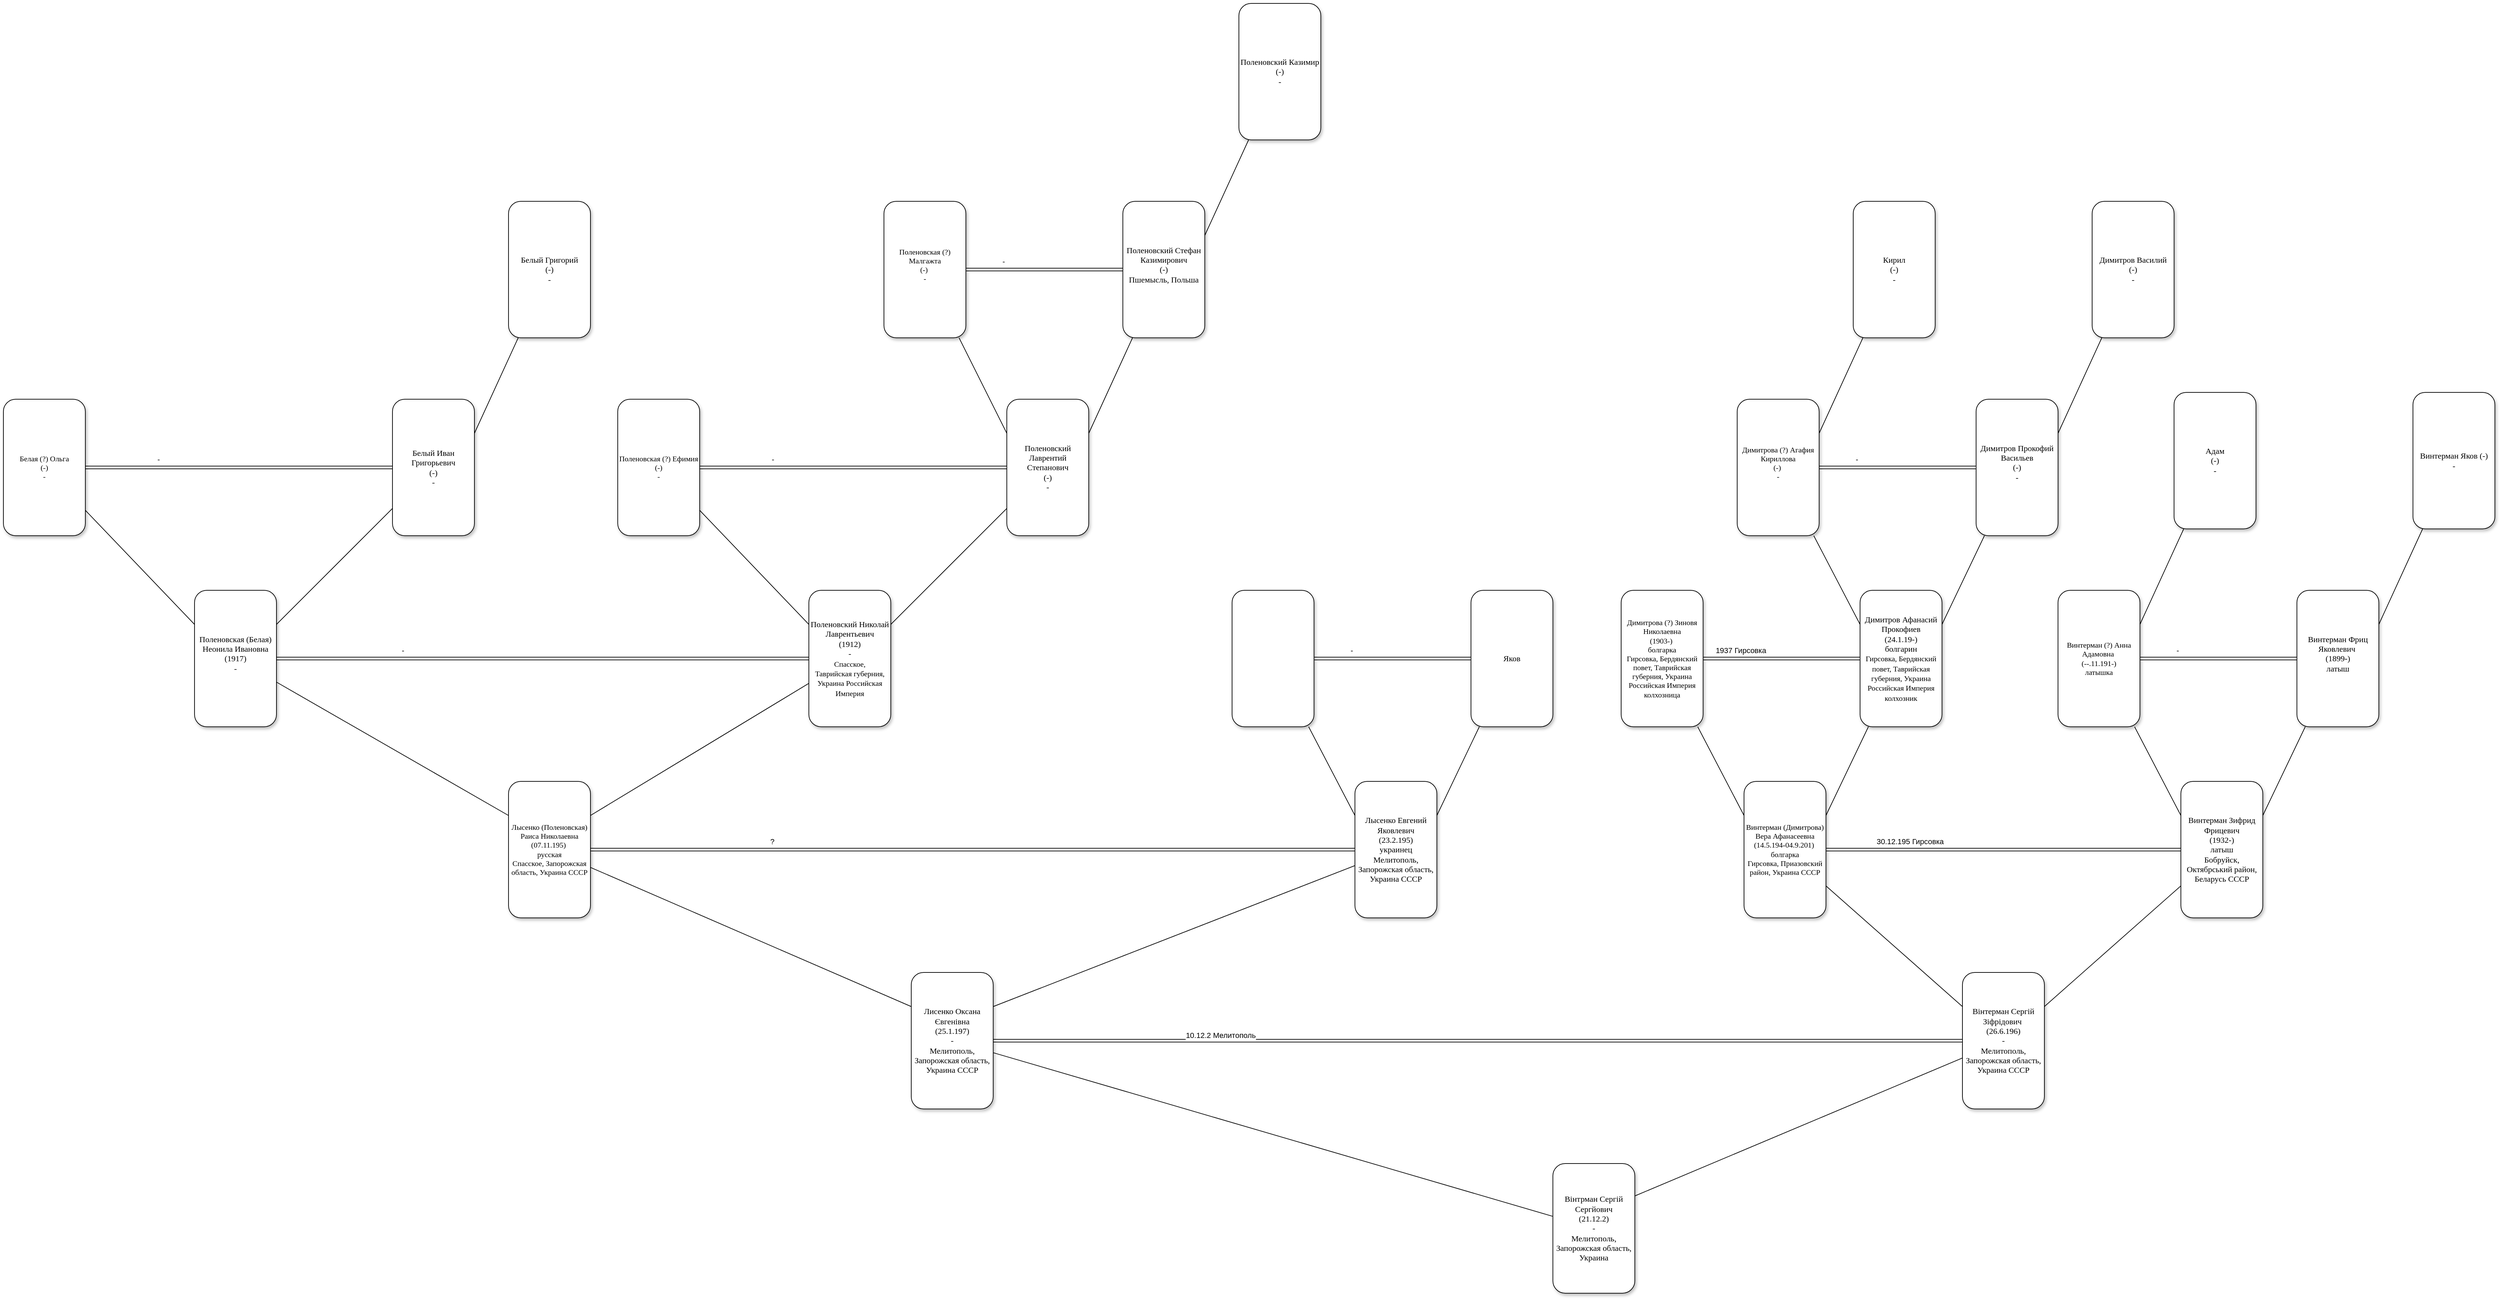 <mxfile version="24.8.4" pages="2">
  <diagram name="Tree" id="10a91c8b-09ff-31b1-d368-03940ed4cc9e">
    <mxGraphModel dx="4076" dy="2642" grid="1" gridSize="10" guides="1" tooltips="1" connect="1" arrows="1" fold="1" page="1" pageScale="1" pageWidth="1100" pageHeight="850" background="none" math="0" shadow="0">
      <root>
        <mxCell id="0" />
        <mxCell id="1" parent="0" />
        <mxCell id="62893188c0fa7362-1" value="Вінтрман Сергій Сергйович&lt;div&gt;(21.12.2)&lt;/div&gt;&lt;div&gt;-&lt;/div&gt;&lt;div&gt;Мелитополь, Запорожская область, Украина&lt;/div&gt;" style="whiteSpace=wrap;html=1;rounded=1;shadow=1;labelBackgroundColor=none;strokeWidth=1;fontFamily=Verdana;fontSize=12;align=center;" parent="1" vertex="1">
          <mxGeometry x="190" y="690" width="120" height="190" as="geometry" />
        </mxCell>
        <mxCell id="62893188c0fa7362-2" value="Лисенко Оксана Євгенівна&lt;div&gt;(25.1.197)&lt;/div&gt;&lt;div&gt;-&lt;/div&gt;&lt;div&gt;Мелитополь, Запорожская область, Украина СССР&lt;/div&gt;" style="whiteSpace=wrap;html=1;rounded=1;shadow=1;labelBackgroundColor=none;strokeWidth=1;fontFamily=Verdana;fontSize=12;align=center;" parent="1" vertex="1">
          <mxGeometry x="-750" y="410" width="120" height="200" as="geometry" />
        </mxCell>
        <mxCell id="c7k48cxhKmRUR40ziaNG-1" style="edgeStyle=orthogonalEdgeStyle;rounded=0;orthogonalLoop=1;jettySize=auto;html=1;exitX=0;exitY=0.5;exitDx=0;exitDy=0;entryX=1;entryY=0.5;entryDx=0;entryDy=0;strokeColor=default;shape=link;" parent="1" source="62893188c0fa7362-3" target="62893188c0fa7362-2" edge="1">
          <mxGeometry relative="1" as="geometry" />
        </mxCell>
        <mxCell id="c7k48cxhKmRUR40ziaNG-17" value="10.12.2 Мелитополь" style="edgeLabel;html=1;align=center;verticalAlign=middle;resizable=0;points=[];" parent="c7k48cxhKmRUR40ziaNG-1" vertex="1" connectable="0">
          <mxGeometry x="0.531" y="-8" relative="1" as="geometry">
            <mxPoint as="offset" />
          </mxGeometry>
        </mxCell>
        <mxCell id="62893188c0fa7362-3" value="&lt;span&gt;Вінтерман Сергій Зіфрідович&amp;nbsp;&lt;/span&gt;&lt;div&gt;(26.6.196)&lt;/div&gt;&lt;div&gt;-&lt;/div&gt;&lt;div&gt;Мелитополь, Запорожская область, Украина СССР&lt;/div&gt;" style="whiteSpace=wrap;html=1;rounded=1;shadow=1;labelBackgroundColor=none;strokeWidth=1;fontFamily=Verdana;fontSize=12;align=center;" parent="1" vertex="1">
          <mxGeometry x="790" y="410" width="120" height="200" as="geometry" />
        </mxCell>
        <mxCell id="62893188c0fa7362-4" value="" style="rounded=0;html=1;labelBackgroundColor=none;startArrow=none;startFill=0;startSize=5;endArrow=none;endFill=0;endSize=5;jettySize=auto;orthogonalLoop=1;strokeWidth=1;fontFamily=Verdana;fontSize=12;exitX=1;exitY=0.25;exitDx=0;exitDy=0;" parent="1" source="62893188c0fa7362-1" target="62893188c0fa7362-3" edge="1">
          <mxGeometry x="-0.3" y="13" relative="1" as="geometry">
            <mxPoint as="offset" />
          </mxGeometry>
        </mxCell>
        <mxCell id="62893188c0fa7362-5" value="" style="rounded=0;html=1;labelBackgroundColor=none;startArrow=none;startFill=0;startSize=5;endArrow=none;endFill=0;endSize=5;jettySize=auto;orthogonalLoop=1;strokeWidth=1;fontFamily=Verdana;fontSize=12" parent="1" source="62893188c0fa7362-1" target="62893188c0fa7362-2" edge="1">
          <mxGeometry x="-0.359" y="-11" relative="1" as="geometry">
            <mxPoint as="offset" />
          </mxGeometry>
        </mxCell>
        <mxCell id="c7k48cxhKmRUR40ziaNG-10" value="&lt;div style=&quot;font-size: 11px;&quot;&gt;&lt;font style=&quot;font-size: 11px;&quot;&gt;Винтерман (Димитрова) Вера Афанасеевна&lt;/font&gt;&lt;/div&gt;&lt;div style=&quot;font-size: 11px;&quot;&gt;&lt;font style=&quot;font-size: 11px;&quot;&gt;(14.5.194-04.9.201)&amp;nbsp;&lt;/font&gt;&lt;/div&gt;&lt;div style=&quot;font-size: 11px;&quot;&gt;&lt;font style=&quot;font-size: 11px;&quot;&gt;болгарка&lt;/font&gt;&lt;/div&gt;&lt;div style=&quot;font-size: 11px;&quot;&gt;&lt;font style=&quot;font-size: 11px;&quot;&gt;Гирсовка, Приазовский район, Украина СССР&lt;/font&gt;&lt;/div&gt;" style="whiteSpace=wrap;html=1;rounded=1;shadow=1;labelBackgroundColor=none;strokeWidth=1;fontFamily=Verdana;fontSize=12;align=center;" parent="1" vertex="1">
          <mxGeometry x="470" y="130" width="120" height="200" as="geometry" />
        </mxCell>
        <mxCell id="c7k48cxhKmRUR40ziaNG-11" style="edgeStyle=orthogonalEdgeStyle;rounded=0;orthogonalLoop=1;jettySize=auto;html=1;exitX=0;exitY=0.5;exitDx=0;exitDy=0;entryX=1;entryY=0.5;entryDx=0;entryDy=0;strokeColor=default;shape=link;" parent="1" source="c7k48cxhKmRUR40ziaNG-12" target="c7k48cxhKmRUR40ziaNG-10" edge="1">
          <mxGeometry relative="1" as="geometry" />
        </mxCell>
        <mxCell id="c7k48cxhKmRUR40ziaNG-16" value="30.12.195 Гирсовка" style="edgeLabel;html=1;align=center;verticalAlign=middle;resizable=0;points=[];" parent="c7k48cxhKmRUR40ziaNG-11" vertex="1" connectable="0">
          <mxGeometry x="0.526" y="-12" relative="1" as="geometry">
            <mxPoint as="offset" />
          </mxGeometry>
        </mxCell>
        <mxCell id="c7k48cxhKmRUR40ziaNG-12" value="Винтерман Зифрид Фрицевич&lt;div&gt;(1932-)&lt;/div&gt;&lt;div&gt;латыш&lt;/div&gt;&lt;div&gt;Бобруйск, Октябрський район, Беларусь СССР&lt;/div&gt;" style="whiteSpace=wrap;html=1;rounded=1;shadow=1;labelBackgroundColor=none;strokeWidth=1;fontFamily=Verdana;fontSize=12;align=center;" parent="1" vertex="1">
          <mxGeometry x="1110" y="130" width="120" height="200" as="geometry" />
        </mxCell>
        <mxCell id="c7k48cxhKmRUR40ziaNG-13" value="" style="rounded=0;html=1;labelBackgroundColor=none;startArrow=none;startFill=0;startSize=5;endArrow=none;endFill=0;endSize=5;jettySize=auto;orthogonalLoop=1;strokeWidth=1;fontFamily=Verdana;fontSize=12;exitX=1;exitY=0.25;exitDx=0;exitDy=0;" parent="1" source="62893188c0fa7362-3" target="c7k48cxhKmRUR40ziaNG-12" edge="1">
          <mxGeometry x="-0.3" y="13" relative="1" as="geometry">
            <mxPoint as="offset" />
            <mxPoint x="770" y="370" as="sourcePoint" />
          </mxGeometry>
        </mxCell>
        <mxCell id="c7k48cxhKmRUR40ziaNG-14" value="" style="rounded=0;html=1;labelBackgroundColor=none;startArrow=none;startFill=0;startSize=5;endArrow=none;endFill=0;endSize=5;jettySize=auto;orthogonalLoop=1;strokeWidth=1;fontFamily=Verdana;fontSize=12;exitX=0;exitY=0.25;exitDx=0;exitDy=0;" parent="1" source="62893188c0fa7362-3" target="c7k48cxhKmRUR40ziaNG-10" edge="1">
          <mxGeometry x="-0.359" y="-11" relative="1" as="geometry">
            <mxPoint as="offset" />
            <mxPoint x="665" y="390" as="sourcePoint" />
          </mxGeometry>
        </mxCell>
        <mxCell id="c7k48cxhKmRUR40ziaNG-19" value="&lt;div style=&quot;font-size: 11px;&quot;&gt;&lt;font style=&quot;font-size: 11px;&quot;&gt;Димитрова (?) Зиновя Николаевна&lt;/font&gt;&lt;/div&gt;&lt;div style=&quot;font-size: 11px;&quot;&gt;&lt;font style=&quot;font-size: 11px;&quot;&gt;(1903-)&amp;nbsp;&lt;/font&gt;&lt;/div&gt;&lt;div style=&quot;font-size: 11px;&quot;&gt;&lt;font style=&quot;font-size: 11px;&quot;&gt;болгарка&lt;/font&gt;&lt;/div&gt;&lt;div style=&quot;font-size: 11px;&quot;&gt;Гирсовка, Бердянский повет, Таврийская губерния, Украина Российская Империя&lt;/div&gt;&lt;div style=&quot;font-size: 11px;&quot;&gt;колхозница&lt;/div&gt;" style="whiteSpace=wrap;html=1;rounded=1;shadow=1;labelBackgroundColor=none;strokeWidth=1;fontFamily=Verdana;fontSize=12;align=center;" parent="1" vertex="1">
          <mxGeometry x="290" y="-150" width="120" height="200" as="geometry" />
        </mxCell>
        <mxCell id="c7k48cxhKmRUR40ziaNG-20" style="edgeStyle=orthogonalEdgeStyle;rounded=0;orthogonalLoop=1;jettySize=auto;html=1;exitX=0;exitY=0.5;exitDx=0;exitDy=0;entryX=1;entryY=0.5;entryDx=0;entryDy=0;strokeColor=default;shape=link;" parent="1" source="c7k48cxhKmRUR40ziaNG-22" target="c7k48cxhKmRUR40ziaNG-19" edge="1">
          <mxGeometry relative="1" as="geometry" />
        </mxCell>
        <mxCell id="c7k48cxhKmRUR40ziaNG-21" value="1937 Гирсовка" style="edgeLabel;html=1;align=center;verticalAlign=middle;resizable=0;points=[];" parent="c7k48cxhKmRUR40ziaNG-20" vertex="1" connectable="0">
          <mxGeometry x="0.526" y="-12" relative="1" as="geometry">
            <mxPoint as="offset" />
          </mxGeometry>
        </mxCell>
        <mxCell id="c7k48cxhKmRUR40ziaNG-22" value="Димитров Афанасий Прокофиев&lt;div&gt;(24.1.19-)&lt;/div&gt;&lt;div&gt;болгарин&lt;/div&gt;&lt;div&gt;&lt;span style=&quot;font-size: 11px;&quot;&gt;Гирсовка, Бердянский повет, Таврийская губерния, Украина Российская Империя&lt;/span&gt;&lt;/div&gt;&lt;div&gt;&lt;span style=&quot;font-size: 11px;&quot;&gt;колхозник&lt;/span&gt;&lt;/div&gt;" style="whiteSpace=wrap;html=1;rounded=1;shadow=1;labelBackgroundColor=none;strokeWidth=1;fontFamily=Verdana;fontSize=12;align=center;" parent="1" vertex="1">
          <mxGeometry x="640" y="-150" width="120" height="200" as="geometry" />
        </mxCell>
        <mxCell id="c7k48cxhKmRUR40ziaNG-23" value="" style="rounded=0;html=1;labelBackgroundColor=none;startArrow=none;startFill=0;startSize=5;endArrow=none;endFill=0;endSize=5;jettySize=auto;orthogonalLoop=1;strokeWidth=1;fontFamily=Verdana;fontSize=12;exitX=1;exitY=0.25;exitDx=0;exitDy=0;" parent="1" source="c7k48cxhKmRUR40ziaNG-10" target="c7k48cxhKmRUR40ziaNG-22" edge="1">
          <mxGeometry x="-0.3" y="13" relative="1" as="geometry">
            <mxPoint as="offset" />
            <mxPoint x="640" y="150" as="sourcePoint" />
          </mxGeometry>
        </mxCell>
        <mxCell id="c7k48cxhKmRUR40ziaNG-24" value="" style="rounded=0;html=1;labelBackgroundColor=none;startArrow=none;startFill=0;startSize=5;endArrow=none;endFill=0;endSize=5;jettySize=auto;orthogonalLoop=1;strokeWidth=1;fontFamily=Verdana;fontSize=12;exitX=0;exitY=0.25;exitDx=0;exitDy=0;" parent="1" source="c7k48cxhKmRUR40ziaNG-10" target="c7k48cxhKmRUR40ziaNG-19" edge="1">
          <mxGeometry x="-0.359" y="-11" relative="1" as="geometry">
            <mxPoint as="offset" />
            <mxPoint x="440" y="170" as="sourcePoint" />
          </mxGeometry>
        </mxCell>
        <mxCell id="c7k48cxhKmRUR40ziaNG-26" value="&lt;div style=&quot;font-size: 11px;&quot;&gt;&lt;font style=&quot;font-size: 11px;&quot;&gt;Димитрова (?) Агафия Кириллова&lt;/font&gt;&lt;/div&gt;&lt;div style=&quot;font-size: 11px;&quot;&gt;&lt;font style=&quot;font-size: 11px;&quot;&gt;(-)&amp;nbsp;&lt;/font&gt;&lt;/div&gt;&lt;div style=&quot;font-size: 11px;&quot;&gt;-&lt;/div&gt;&lt;div style=&quot;font-size: 11px;&quot;&gt;&lt;br&gt;&lt;/div&gt;" style="whiteSpace=wrap;html=1;rounded=1;shadow=1;labelBackgroundColor=none;strokeWidth=1;fontFamily=Verdana;fontSize=12;align=center;" parent="1" vertex="1">
          <mxGeometry x="460" y="-430" width="120" height="200" as="geometry" />
        </mxCell>
        <mxCell id="c7k48cxhKmRUR40ziaNG-27" style="edgeStyle=orthogonalEdgeStyle;rounded=0;orthogonalLoop=1;jettySize=auto;html=1;exitX=0;exitY=0.5;exitDx=0;exitDy=0;entryX=1;entryY=0.5;entryDx=0;entryDy=0;strokeColor=default;shape=link;" parent="1" source="c7k48cxhKmRUR40ziaNG-29" target="c7k48cxhKmRUR40ziaNG-26" edge="1">
          <mxGeometry relative="1" as="geometry" />
        </mxCell>
        <mxCell id="c7k48cxhKmRUR40ziaNG-28" value="-" style="edgeLabel;html=1;align=center;verticalAlign=middle;resizable=0;points=[];" parent="c7k48cxhKmRUR40ziaNG-27" vertex="1" connectable="0">
          <mxGeometry x="0.526" y="-12" relative="1" as="geometry">
            <mxPoint as="offset" />
          </mxGeometry>
        </mxCell>
        <mxCell id="c7k48cxhKmRUR40ziaNG-29" value="Димитров Прокофий Васильев&lt;div&gt;(-)&lt;/div&gt;&lt;div&gt;-&lt;/div&gt;&lt;div&gt;&lt;br&gt;&lt;/div&gt;" style="whiteSpace=wrap;html=1;rounded=1;shadow=1;labelBackgroundColor=none;strokeWidth=1;fontFamily=Verdana;fontSize=12;align=center;" parent="1" vertex="1">
          <mxGeometry x="810" y="-430" width="120" height="200" as="geometry" />
        </mxCell>
        <mxCell id="c7k48cxhKmRUR40ziaNG-30" value="" style="rounded=0;html=1;labelBackgroundColor=none;startArrow=none;startFill=0;startSize=5;endArrow=none;endFill=0;endSize=5;jettySize=auto;orthogonalLoop=1;strokeWidth=1;fontFamily=Verdana;fontSize=12;exitX=1;exitY=0.25;exitDx=0;exitDy=0;" parent="1" source="c7k48cxhKmRUR40ziaNG-22" target="c7k48cxhKmRUR40ziaNG-29" edge="1">
          <mxGeometry x="-0.3" y="13" relative="1" as="geometry">
            <mxPoint as="offset" />
            <mxPoint x="780" y="-110" as="sourcePoint" />
          </mxGeometry>
        </mxCell>
        <mxCell id="c7k48cxhKmRUR40ziaNG-31" value="" style="rounded=0;html=1;labelBackgroundColor=none;startArrow=none;startFill=0;startSize=5;endArrow=none;endFill=0;endSize=5;jettySize=auto;orthogonalLoop=1;strokeWidth=1;fontFamily=Verdana;fontSize=12;exitX=0;exitY=0.25;exitDx=0;exitDy=0;" parent="1" source="c7k48cxhKmRUR40ziaNG-22" target="c7k48cxhKmRUR40ziaNG-26" edge="1">
          <mxGeometry x="-0.359" y="-11" relative="1" as="geometry">
            <mxPoint as="offset" />
            <mxPoint x="620" y="-110" as="sourcePoint" />
          </mxGeometry>
        </mxCell>
        <mxCell id="c7k48cxhKmRUR40ziaNG-33" value="&lt;div style=&quot;font-size: 11px;&quot;&gt;Винтерман (?) Анна Адамовна&amp;nbsp;&lt;br&gt;(--.11.191-)&lt;br&gt;латышка&lt;/div&gt;" style="whiteSpace=wrap;html=1;rounded=1;shadow=1;labelBackgroundColor=none;strokeWidth=1;fontFamily=Verdana;fontSize=12;align=center;" parent="1" vertex="1">
          <mxGeometry x="930" y="-150" width="120" height="200" as="geometry" />
        </mxCell>
        <mxCell id="c7k48cxhKmRUR40ziaNG-34" style="edgeStyle=orthogonalEdgeStyle;rounded=0;orthogonalLoop=1;jettySize=auto;html=1;exitX=0;exitY=0.5;exitDx=0;exitDy=0;entryX=1;entryY=0.5;entryDx=0;entryDy=0;strokeColor=default;shape=link;" parent="1" source="c7k48cxhKmRUR40ziaNG-36" target="c7k48cxhKmRUR40ziaNG-33" edge="1">
          <mxGeometry relative="1" as="geometry" />
        </mxCell>
        <mxCell id="c7k48cxhKmRUR40ziaNG-35" value="-" style="edgeLabel;html=1;align=center;verticalAlign=middle;resizable=0;points=[];" parent="c7k48cxhKmRUR40ziaNG-34" vertex="1" connectable="0">
          <mxGeometry x="0.526" y="-12" relative="1" as="geometry">
            <mxPoint as="offset" />
          </mxGeometry>
        </mxCell>
        <mxCell id="c7k48cxhKmRUR40ziaNG-36" value="Винтерман Фриц Яковлевич&amp;nbsp;&lt;br&gt;(1899-)&lt;br&gt;латыш&lt;div&gt;&lt;br/&gt;&lt;/div&gt;" style="whiteSpace=wrap;html=1;rounded=1;shadow=1;labelBackgroundColor=none;strokeWidth=1;fontFamily=Verdana;fontSize=12;align=center;" parent="1" vertex="1">
          <mxGeometry x="1280" y="-150" width="120" height="200" as="geometry" />
        </mxCell>
        <mxCell id="c7k48cxhKmRUR40ziaNG-37" value="" style="rounded=0;html=1;labelBackgroundColor=none;startArrow=none;startFill=0;startSize=5;endArrow=none;endFill=0;endSize=5;jettySize=auto;orthogonalLoop=1;strokeWidth=1;fontFamily=Verdana;fontSize=12;exitX=1;exitY=0.25;exitDx=0;exitDy=0;" parent="1" source="c7k48cxhKmRUR40ziaNG-12" target="c7k48cxhKmRUR40ziaNG-36" edge="1">
          <mxGeometry x="-0.3" y="13" relative="1" as="geometry">
            <mxPoint as="offset" />
            <mxPoint x="1290" y="170" as="sourcePoint" />
          </mxGeometry>
        </mxCell>
        <mxCell id="c7k48cxhKmRUR40ziaNG-38" value="" style="rounded=0;html=1;labelBackgroundColor=none;startArrow=none;startFill=0;startSize=5;endArrow=none;endFill=0;endSize=5;jettySize=auto;orthogonalLoop=1;strokeWidth=1;fontFamily=Verdana;fontSize=12;exitX=0;exitY=0.25;exitDx=0;exitDy=0;" parent="1" source="c7k48cxhKmRUR40ziaNG-12" target="c7k48cxhKmRUR40ziaNG-33" edge="1">
          <mxGeometry x="-0.359" y="-11" relative="1" as="geometry">
            <mxPoint as="offset" />
            <mxPoint x="1060" y="170" as="sourcePoint" />
          </mxGeometry>
        </mxCell>
        <mxCell id="c7k48cxhKmRUR40ziaNG-40" value="&lt;div style=&quot;font-size: 11px;&quot;&gt;Лысенко (Поленовская) Раиса Николаевна&lt;/div&gt;&lt;div style=&quot;font-size: 11px;&quot;&gt;(07.11.195)&amp;nbsp;&lt;/div&gt;&lt;div style=&quot;font-size: 11px;&quot;&gt;русская&lt;/div&gt;&lt;div style=&quot;font-size: 11px;&quot;&gt;Спасское, Запорожская область, Украина СССР&lt;/div&gt;" style="whiteSpace=wrap;html=1;rounded=1;shadow=1;labelBackgroundColor=none;strokeWidth=1;fontFamily=Verdana;fontSize=12;align=center;" parent="1" vertex="1">
          <mxGeometry x="-1340" y="130" width="120" height="200" as="geometry" />
        </mxCell>
        <mxCell id="c7k48cxhKmRUR40ziaNG-41" style="edgeStyle=orthogonalEdgeStyle;rounded=0;orthogonalLoop=1;jettySize=auto;html=1;exitX=0;exitY=0.5;exitDx=0;exitDy=0;entryX=1;entryY=0.5;entryDx=0;entryDy=0;strokeColor=default;shape=link;" parent="1" source="c7k48cxhKmRUR40ziaNG-43" target="c7k48cxhKmRUR40ziaNG-40" edge="1">
          <mxGeometry relative="1" as="geometry" />
        </mxCell>
        <mxCell id="c7k48cxhKmRUR40ziaNG-42" value="?" style="edgeLabel;html=1;align=center;verticalAlign=middle;resizable=0;points=[];" parent="c7k48cxhKmRUR40ziaNG-41" vertex="1" connectable="0">
          <mxGeometry x="0.526" y="-12" relative="1" as="geometry">
            <mxPoint as="offset" />
          </mxGeometry>
        </mxCell>
        <mxCell id="c7k48cxhKmRUR40ziaNG-43" value="Лысенко Евгений Яковлевич&lt;div&gt;(23.2.195)&lt;/div&gt;&lt;div&gt;украинец&lt;/div&gt;&lt;div&gt;Мелитополь, Запорожская область, Украина СССР&lt;/div&gt;" style="whiteSpace=wrap;html=1;rounded=1;shadow=1;labelBackgroundColor=none;strokeWidth=1;fontFamily=Verdana;fontSize=12;align=center;" parent="1" vertex="1">
          <mxGeometry x="-100" y="130" width="120" height="200" as="geometry" />
        </mxCell>
        <mxCell id="c7k48cxhKmRUR40ziaNG-44" value="" style="rounded=0;html=1;labelBackgroundColor=none;startArrow=none;startFill=0;startSize=5;endArrow=none;endFill=0;endSize=5;jettySize=auto;orthogonalLoop=1;strokeWidth=1;fontFamily=Verdana;fontSize=12;exitX=1;exitY=0.25;exitDx=0;exitDy=0;" parent="1" source="62893188c0fa7362-2" target="c7k48cxhKmRUR40ziaNG-43" edge="1">
          <mxGeometry x="-0.3" y="13" relative="1" as="geometry">
            <mxPoint as="offset" />
            <mxPoint x="170" y="420" as="sourcePoint" />
          </mxGeometry>
        </mxCell>
        <mxCell id="c7k48cxhKmRUR40ziaNG-45" value="" style="rounded=0;html=1;labelBackgroundColor=none;startArrow=none;startFill=0;startSize=5;endArrow=none;endFill=0;endSize=5;jettySize=auto;orthogonalLoop=1;strokeWidth=1;fontFamily=Verdana;fontSize=12;exitX=0;exitY=0.25;exitDx=0;exitDy=0;" parent="1" source="62893188c0fa7362-2" target="c7k48cxhKmRUR40ziaNG-40" edge="1">
          <mxGeometry x="-0.359" y="-11" relative="1" as="geometry">
            <mxPoint as="offset" />
            <mxPoint x="-30" y="460" as="sourcePoint" />
          </mxGeometry>
        </mxCell>
        <mxCell id="c7k48cxhKmRUR40ziaNG-47" value="&lt;div style=&quot;font-size: 11px;&quot;&gt;&lt;br&gt;&lt;/div&gt;" style="whiteSpace=wrap;html=1;rounded=1;shadow=1;labelBackgroundColor=none;strokeWidth=1;fontFamily=Verdana;fontSize=12;align=center;" parent="1" vertex="1">
          <mxGeometry x="-280" y="-150" width="120" height="200" as="geometry" />
        </mxCell>
        <mxCell id="c7k48cxhKmRUR40ziaNG-48" style="edgeStyle=orthogonalEdgeStyle;rounded=0;orthogonalLoop=1;jettySize=auto;html=1;exitX=0;exitY=0.5;exitDx=0;exitDy=0;entryX=1;entryY=0.5;entryDx=0;entryDy=0;strokeColor=default;shape=link;" parent="1" source="c7k48cxhKmRUR40ziaNG-50" target="c7k48cxhKmRUR40ziaNG-47" edge="1">
          <mxGeometry relative="1" as="geometry" />
        </mxCell>
        <mxCell id="c7k48cxhKmRUR40ziaNG-49" value="-" style="edgeLabel;html=1;align=center;verticalAlign=middle;resizable=0;points=[];" parent="c7k48cxhKmRUR40ziaNG-48" vertex="1" connectable="0">
          <mxGeometry x="0.526" y="-12" relative="1" as="geometry">
            <mxPoint as="offset" />
          </mxGeometry>
        </mxCell>
        <mxCell id="c7k48cxhKmRUR40ziaNG-50" value="Яков" style="whiteSpace=wrap;html=1;rounded=1;shadow=1;labelBackgroundColor=none;strokeWidth=1;fontFamily=Verdana;fontSize=12;align=center;" parent="1" vertex="1">
          <mxGeometry x="70" y="-150" width="120" height="200" as="geometry" />
        </mxCell>
        <mxCell id="c7k48cxhKmRUR40ziaNG-51" value="" style="rounded=0;html=1;labelBackgroundColor=none;startArrow=none;startFill=0;startSize=5;endArrow=none;endFill=0;endSize=5;jettySize=auto;orthogonalLoop=1;strokeWidth=1;fontFamily=Verdana;fontSize=12;exitX=1;exitY=0.25;exitDx=0;exitDy=0;" parent="1" source="c7k48cxhKmRUR40ziaNG-43" target="c7k48cxhKmRUR40ziaNG-50" edge="1">
          <mxGeometry x="-0.3" y="13" relative="1" as="geometry">
            <mxPoint as="offset" />
            <mxPoint x="50" y="180" as="sourcePoint" />
          </mxGeometry>
        </mxCell>
        <mxCell id="c7k48cxhKmRUR40ziaNG-52" value="" style="rounded=0;html=1;labelBackgroundColor=none;startArrow=none;startFill=0;startSize=5;endArrow=none;endFill=0;endSize=5;jettySize=auto;orthogonalLoop=1;strokeWidth=1;fontFamily=Verdana;fontSize=12;exitX=0;exitY=0.25;exitDx=0;exitDy=0;" parent="1" source="c7k48cxhKmRUR40ziaNG-43" target="c7k48cxhKmRUR40ziaNG-47" edge="1">
          <mxGeometry x="-0.359" y="-11" relative="1" as="geometry">
            <mxPoint as="offset" />
            <mxPoint x="-130" y="180" as="sourcePoint" />
          </mxGeometry>
        </mxCell>
        <mxCell id="c7k48cxhKmRUR40ziaNG-61" value="Поленовская (Белая) Неонила Ивановна&lt;br&gt;&lt;div&gt;(1917)&lt;/div&gt;&lt;div&gt;-&lt;/div&gt;&lt;div&gt;&lt;br&gt;&lt;/div&gt;" style="whiteSpace=wrap;html=1;rounded=1;shadow=1;labelBackgroundColor=none;strokeWidth=1;fontFamily=Verdana;fontSize=12;align=center;" parent="1" vertex="1">
          <mxGeometry x="-1800" y="-150" width="120" height="200" as="geometry" />
        </mxCell>
        <mxCell id="c7k48cxhKmRUR40ziaNG-62" style="edgeStyle=orthogonalEdgeStyle;rounded=0;orthogonalLoop=1;jettySize=auto;html=1;exitX=0;exitY=0.5;exitDx=0;exitDy=0;entryX=1;entryY=0.5;entryDx=0;entryDy=0;strokeColor=default;shape=link;" parent="1" source="c7k48cxhKmRUR40ziaNG-64" target="c7k48cxhKmRUR40ziaNG-61" edge="1">
          <mxGeometry relative="1" as="geometry" />
        </mxCell>
        <mxCell id="c7k48cxhKmRUR40ziaNG-63" value="-" style="edgeLabel;html=1;align=center;verticalAlign=middle;resizable=0;points=[];" parent="c7k48cxhKmRUR40ziaNG-62" vertex="1" connectable="0">
          <mxGeometry x="0.526" y="-12" relative="1" as="geometry">
            <mxPoint as="offset" />
          </mxGeometry>
        </mxCell>
        <mxCell id="c7k48cxhKmRUR40ziaNG-64" value="Поленовский Николай Лаврентьевич&lt;br&gt;(1912)&lt;div&gt;-&lt;/div&gt;&lt;div&gt;&lt;span style=&quot;font-size: 11px;&quot;&gt;Спасское,&lt;/span&gt;&lt;/div&gt;&lt;div&gt;&lt;span style=&quot;font-size: 11px; background-color: initial;&quot;&gt;Таврийская губерния, Украина Российская Империя&lt;/span&gt;&lt;/div&gt;" style="whiteSpace=wrap;html=1;rounded=1;shadow=1;labelBackgroundColor=none;strokeWidth=1;fontFamily=Verdana;fontSize=12;align=center;" parent="1" vertex="1">
          <mxGeometry x="-900" y="-150" width="120" height="200" as="geometry" />
        </mxCell>
        <mxCell id="c7k48cxhKmRUR40ziaNG-65" value="" style="rounded=0;html=1;labelBackgroundColor=none;startArrow=none;startFill=0;startSize=5;endArrow=none;endFill=0;endSize=5;jettySize=auto;orthogonalLoop=1;strokeWidth=1;fontFamily=Verdana;fontSize=12;exitX=1;exitY=0.25;exitDx=0;exitDy=0;" parent="1" source="c7k48cxhKmRUR40ziaNG-40" target="c7k48cxhKmRUR40ziaNG-64" edge="1">
          <mxGeometry x="-0.3" y="13" relative="1" as="geometry">
            <mxPoint as="offset" />
            <mxPoint x="-600" y="180" as="sourcePoint" />
          </mxGeometry>
        </mxCell>
        <mxCell id="c7k48cxhKmRUR40ziaNG-66" value="" style="rounded=0;html=1;labelBackgroundColor=none;startArrow=none;startFill=0;startSize=5;endArrow=none;endFill=0;endSize=5;jettySize=auto;orthogonalLoop=1;strokeWidth=1;fontFamily=Verdana;fontSize=12;exitX=0;exitY=0.25;exitDx=0;exitDy=0;" parent="1" source="c7k48cxhKmRUR40ziaNG-40" target="c7k48cxhKmRUR40ziaNG-61" edge="1">
          <mxGeometry x="-0.359" y="-11" relative="1" as="geometry">
            <mxPoint as="offset" />
            <mxPoint x="-760" y="180" as="sourcePoint" />
          </mxGeometry>
        </mxCell>
        <mxCell id="ptxZJH5uZ2XYuc1M8Gdh-1" value="&lt;div style=&quot;font-size: 11px;&quot;&gt;Белая (?) Ольга&lt;br&gt;(-)&lt;/div&gt;&lt;div style=&quot;font-size: 11px;&quot;&gt;-&lt;/div&gt;" style="whiteSpace=wrap;html=1;rounded=1;shadow=1;labelBackgroundColor=none;strokeWidth=1;fontFamily=Verdana;fontSize=12;align=center;" vertex="1" parent="1">
          <mxGeometry x="-2080" y="-430" width="120" height="200" as="geometry" />
        </mxCell>
        <mxCell id="ptxZJH5uZ2XYuc1M8Gdh-2" style="edgeStyle=orthogonalEdgeStyle;rounded=0;orthogonalLoop=1;jettySize=auto;html=1;exitX=0;exitY=0.5;exitDx=0;exitDy=0;entryX=1;entryY=0.5;entryDx=0;entryDy=0;strokeColor=default;shape=link;" edge="1" parent="1" source="ptxZJH5uZ2XYuc1M8Gdh-4" target="ptxZJH5uZ2XYuc1M8Gdh-1">
          <mxGeometry relative="1" as="geometry" />
        </mxCell>
        <mxCell id="ptxZJH5uZ2XYuc1M8Gdh-3" value="-" style="edgeLabel;html=1;align=center;verticalAlign=middle;resizable=0;points=[];" vertex="1" connectable="0" parent="ptxZJH5uZ2XYuc1M8Gdh-2">
          <mxGeometry x="0.526" y="-12" relative="1" as="geometry">
            <mxPoint as="offset" />
          </mxGeometry>
        </mxCell>
        <mxCell id="ptxZJH5uZ2XYuc1M8Gdh-4" value="&lt;div&gt;Белый Иван Григорьевич&lt;br&gt;(-)&lt;br&gt;-&lt;/div&gt;" style="whiteSpace=wrap;html=1;rounded=1;shadow=1;labelBackgroundColor=none;strokeWidth=1;fontFamily=Verdana;fontSize=12;align=center;" vertex="1" parent="1">
          <mxGeometry x="-1510" y="-430" width="120" height="200" as="geometry" />
        </mxCell>
        <mxCell id="ptxZJH5uZ2XYuc1M8Gdh-5" value="" style="rounded=0;html=1;labelBackgroundColor=none;startArrow=none;startFill=0;startSize=5;endArrow=none;endFill=0;endSize=5;jettySize=auto;orthogonalLoop=1;strokeWidth=1;fontFamily=Verdana;fontSize=12;exitX=1;exitY=0.25;exitDx=0;exitDy=0;" edge="1" parent="1" target="ptxZJH5uZ2XYuc1M8Gdh-4" source="c7k48cxhKmRUR40ziaNG-61">
          <mxGeometry x="-0.3" y="13" relative="1" as="geometry">
            <mxPoint as="offset" />
            <mxPoint x="-770" y="-110" as="sourcePoint" />
          </mxGeometry>
        </mxCell>
        <mxCell id="ptxZJH5uZ2XYuc1M8Gdh-6" value="" style="rounded=0;html=1;labelBackgroundColor=none;startArrow=none;startFill=0;startSize=5;endArrow=none;endFill=0;endSize=5;jettySize=auto;orthogonalLoop=1;strokeWidth=1;fontFamily=Verdana;fontSize=12;exitX=0;exitY=0.25;exitDx=0;exitDy=0;" edge="1" parent="1" target="ptxZJH5uZ2XYuc1M8Gdh-1" source="c7k48cxhKmRUR40ziaNG-61">
          <mxGeometry x="-0.359" y="-11" relative="1" as="geometry">
            <mxPoint as="offset" />
            <mxPoint x="-960" y="-100" as="sourcePoint" />
          </mxGeometry>
        </mxCell>
        <mxCell id="ptxZJH5uZ2XYuc1M8Gdh-13" value="&lt;div style=&quot;font-size: 11px;&quot;&gt;Поленовская (?) Ефимия&lt;br&gt;(-)&lt;/div&gt;&lt;div style=&quot;font-size: 11px;&quot;&gt;-&lt;/div&gt;" style="whiteSpace=wrap;html=1;rounded=1;shadow=1;labelBackgroundColor=none;strokeWidth=1;fontFamily=Verdana;fontSize=12;align=center;" vertex="1" parent="1">
          <mxGeometry x="-1180" y="-430" width="120" height="200" as="geometry" />
        </mxCell>
        <mxCell id="ptxZJH5uZ2XYuc1M8Gdh-14" style="edgeStyle=orthogonalEdgeStyle;rounded=0;orthogonalLoop=1;jettySize=auto;html=1;exitX=0;exitY=0.5;exitDx=0;exitDy=0;entryX=1;entryY=0.5;entryDx=0;entryDy=0;strokeColor=default;shape=link;" edge="1" parent="1" source="ptxZJH5uZ2XYuc1M8Gdh-16" target="ptxZJH5uZ2XYuc1M8Gdh-13">
          <mxGeometry relative="1" as="geometry" />
        </mxCell>
        <mxCell id="ptxZJH5uZ2XYuc1M8Gdh-15" value="-" style="edgeLabel;html=1;align=center;verticalAlign=middle;resizable=0;points=[];" vertex="1" connectable="0" parent="ptxZJH5uZ2XYuc1M8Gdh-14">
          <mxGeometry x="0.526" y="-12" relative="1" as="geometry">
            <mxPoint as="offset" />
          </mxGeometry>
        </mxCell>
        <mxCell id="ptxZJH5uZ2XYuc1M8Gdh-16" value="&lt;div&gt;Поленовский Лаврентий Степанович&lt;br&gt;(-)&lt;br&gt;-&lt;/div&gt;" style="whiteSpace=wrap;html=1;rounded=1;shadow=1;labelBackgroundColor=none;strokeWidth=1;fontFamily=Verdana;fontSize=12;align=center;" vertex="1" parent="1">
          <mxGeometry x="-610" y="-430" width="120" height="200" as="geometry" />
        </mxCell>
        <mxCell id="ptxZJH5uZ2XYuc1M8Gdh-17" value="" style="rounded=0;html=1;labelBackgroundColor=none;startArrow=none;startFill=0;startSize=5;endArrow=none;endFill=0;endSize=5;jettySize=auto;orthogonalLoop=1;strokeWidth=1;fontFamily=Verdana;fontSize=12;exitX=1;exitY=0.25;exitDx=0;exitDy=0;" edge="1" parent="1" target="ptxZJH5uZ2XYuc1M8Gdh-16" source="c7k48cxhKmRUR40ziaNG-64">
          <mxGeometry x="-0.3" y="13" relative="1" as="geometry">
            <mxPoint as="offset" />
            <mxPoint x="-710" y="-90" as="sourcePoint" />
          </mxGeometry>
        </mxCell>
        <mxCell id="ptxZJH5uZ2XYuc1M8Gdh-18" value="" style="rounded=0;html=1;labelBackgroundColor=none;startArrow=none;startFill=0;startSize=5;endArrow=none;endFill=0;endSize=5;jettySize=auto;orthogonalLoop=1;strokeWidth=1;fontFamily=Verdana;fontSize=12;exitX=0;exitY=0.25;exitDx=0;exitDy=0;" edge="1" parent="1" target="ptxZJH5uZ2XYuc1M8Gdh-13" source="c7k48cxhKmRUR40ziaNG-64">
          <mxGeometry x="-0.359" y="-11" relative="1" as="geometry">
            <mxPoint as="offset" />
            <mxPoint x="-930" y="-100" as="sourcePoint" />
          </mxGeometry>
        </mxCell>
        <mxCell id="ptxZJH5uZ2XYuc1M8Gdh-19" value="&lt;div style=&quot;font-size: 11px;&quot;&gt;&lt;font style=&quot;font-size: 11px;&quot;&gt;Поленовская (?) Малгажта&lt;/font&gt;&lt;/div&gt;&lt;div style=&quot;font-size: 11px;&quot;&gt;&lt;font style=&quot;font-size: 11px;&quot;&gt;(-)&amp;nbsp;&lt;/font&gt;&lt;/div&gt;&lt;div style=&quot;font-size: 11px;&quot;&gt;-&lt;/div&gt;&lt;div style=&quot;font-size: 11px;&quot;&gt;&lt;br&gt;&lt;/div&gt;" style="whiteSpace=wrap;html=1;rounded=1;shadow=1;labelBackgroundColor=none;strokeWidth=1;fontFamily=Verdana;fontSize=12;align=center;" vertex="1" parent="1">
          <mxGeometry x="-790" y="-720" width="120" height="200" as="geometry" />
        </mxCell>
        <mxCell id="ptxZJH5uZ2XYuc1M8Gdh-20" style="edgeStyle=orthogonalEdgeStyle;rounded=0;orthogonalLoop=1;jettySize=auto;html=1;exitX=0;exitY=0.5;exitDx=0;exitDy=0;entryX=1;entryY=0.5;entryDx=0;entryDy=0;strokeColor=default;shape=link;" edge="1" parent="1" source="ptxZJH5uZ2XYuc1M8Gdh-22" target="ptxZJH5uZ2XYuc1M8Gdh-19">
          <mxGeometry relative="1" as="geometry" />
        </mxCell>
        <mxCell id="ptxZJH5uZ2XYuc1M8Gdh-21" value="-" style="edgeLabel;html=1;align=center;verticalAlign=middle;resizable=0;points=[];" vertex="1" connectable="0" parent="ptxZJH5uZ2XYuc1M8Gdh-20">
          <mxGeometry x="0.526" y="-12" relative="1" as="geometry">
            <mxPoint as="offset" />
          </mxGeometry>
        </mxCell>
        <mxCell id="ptxZJH5uZ2XYuc1M8Gdh-22" value="Поленовский Стефан Казимирович&lt;div&gt;(-)&lt;/div&gt;&lt;div&gt;Пшемысль, Польша&lt;/div&gt;&lt;div&gt;&lt;br&gt;&lt;/div&gt;" style="whiteSpace=wrap;html=1;rounded=1;shadow=1;labelBackgroundColor=none;strokeWidth=1;fontFamily=Verdana;fontSize=12;align=center;" vertex="1" parent="1">
          <mxGeometry x="-440" y="-720" width="120" height="200" as="geometry" />
        </mxCell>
        <mxCell id="ptxZJH5uZ2XYuc1M8Gdh-23" value="" style="rounded=0;html=1;labelBackgroundColor=none;startArrow=none;startFill=0;startSize=5;endArrow=none;endFill=0;endSize=5;jettySize=auto;orthogonalLoop=1;strokeWidth=1;fontFamily=Verdana;fontSize=12;exitX=1;exitY=0.25;exitDx=0;exitDy=0;" edge="1" parent="1" target="ptxZJH5uZ2XYuc1M8Gdh-22" source="ptxZJH5uZ2XYuc1M8Gdh-16">
          <mxGeometry x="-0.3" y="13" relative="1" as="geometry">
            <mxPoint as="offset" />
            <mxPoint x="-460" y="-393" as="sourcePoint" />
          </mxGeometry>
        </mxCell>
        <mxCell id="ptxZJH5uZ2XYuc1M8Gdh-24" value="" style="rounded=0;html=1;labelBackgroundColor=none;startArrow=none;startFill=0;startSize=5;endArrow=none;endFill=0;endSize=5;jettySize=auto;orthogonalLoop=1;strokeWidth=1;fontFamily=Verdana;fontSize=12;exitX=0;exitY=0.25;exitDx=0;exitDy=0;" edge="1" parent="1" target="ptxZJH5uZ2XYuc1M8Gdh-19" source="ptxZJH5uZ2XYuc1M8Gdh-16">
          <mxGeometry x="-0.359" y="-11" relative="1" as="geometry">
            <mxPoint as="offset" />
            <mxPoint x="-630" y="-380" as="sourcePoint" />
          </mxGeometry>
        </mxCell>
        <mxCell id="ptxZJH5uZ2XYuc1M8Gdh-28" value="Поленовский Казимир&lt;br&gt;&lt;span style=&quot;background-color: initial;&quot;&gt;(-)&lt;/span&gt;&lt;div&gt;-&lt;/div&gt;" style="whiteSpace=wrap;html=1;rounded=1;shadow=1;labelBackgroundColor=none;strokeWidth=1;fontFamily=Verdana;fontSize=12;align=center;" vertex="1" parent="1">
          <mxGeometry x="-270" y="-1010" width="120" height="200" as="geometry" />
        </mxCell>
        <mxCell id="ptxZJH5uZ2XYuc1M8Gdh-29" value="" style="rounded=0;html=1;labelBackgroundColor=none;startArrow=none;startFill=0;startSize=5;endArrow=none;endFill=0;endSize=5;jettySize=auto;orthogonalLoop=1;strokeWidth=1;fontFamily=Verdana;fontSize=12;exitX=1;exitY=0.25;exitDx=0;exitDy=0;" edge="1" parent="1" target="ptxZJH5uZ2XYuc1M8Gdh-28" source="ptxZJH5uZ2XYuc1M8Gdh-22">
          <mxGeometry x="-0.3" y="13" relative="1" as="geometry">
            <mxPoint as="offset" />
            <mxPoint x="-300" y="-670" as="sourcePoint" />
          </mxGeometry>
        </mxCell>
        <mxCell id="cqPloBd2mLtS7lt7X54p-1" value="Белый Григорий&lt;br&gt;&lt;span style=&quot;background-color: initial;&quot;&gt;(-)&lt;/span&gt;&lt;div&gt;-&lt;/div&gt;" style="whiteSpace=wrap;html=1;rounded=1;shadow=1;labelBackgroundColor=none;strokeWidth=1;fontFamily=Verdana;fontSize=12;align=center;" vertex="1" parent="1">
          <mxGeometry x="-1340" y="-720" width="120" height="200" as="geometry" />
        </mxCell>
        <mxCell id="cqPloBd2mLtS7lt7X54p-2" value="" style="rounded=0;html=1;labelBackgroundColor=none;startArrow=none;startFill=0;startSize=5;endArrow=none;endFill=0;endSize=5;jettySize=auto;orthogonalLoop=1;strokeWidth=1;fontFamily=Verdana;fontSize=12;exitX=1;exitY=0.25;exitDx=0;exitDy=0;" edge="1" parent="1" target="cqPloBd2mLtS7lt7X54p-1" source="ptxZJH5uZ2XYuc1M8Gdh-4">
          <mxGeometry x="-0.3" y="13" relative="1" as="geometry">
            <mxPoint as="offset" />
            <mxPoint x="-1370" y="-380" as="sourcePoint" />
          </mxGeometry>
        </mxCell>
        <mxCell id="cqPloBd2mLtS7lt7X54p-3" value="Димитров Василий&lt;br&gt;&lt;span style=&quot;background-color: initial;&quot;&gt;(-)&lt;/span&gt;&lt;div&gt;-&lt;/div&gt;" style="whiteSpace=wrap;html=1;rounded=1;shadow=1;labelBackgroundColor=none;strokeWidth=1;fontFamily=Verdana;fontSize=12;align=center;" vertex="1" parent="1">
          <mxGeometry x="980" y="-720" width="120" height="200" as="geometry" />
        </mxCell>
        <mxCell id="cqPloBd2mLtS7lt7X54p-4" value="" style="rounded=0;html=1;labelBackgroundColor=none;startArrow=none;startFill=0;startSize=5;endArrow=none;endFill=0;endSize=5;jettySize=auto;orthogonalLoop=1;strokeWidth=1;fontFamily=Verdana;fontSize=12;exitX=1;exitY=0.25;exitDx=0;exitDy=0;" edge="1" parent="1" target="cqPloBd2mLtS7lt7X54p-3" source="c7k48cxhKmRUR40ziaNG-29">
          <mxGeometry x="-0.3" y="13" relative="1" as="geometry">
            <mxPoint as="offset" />
            <mxPoint x="950" y="-380" as="sourcePoint" />
          </mxGeometry>
        </mxCell>
        <mxCell id="cqPloBd2mLtS7lt7X54p-5" value="Кирил&lt;br&gt;&lt;span style=&quot;background-color: initial;&quot;&gt;(-)&lt;/span&gt;&lt;div&gt;-&lt;/div&gt;" style="whiteSpace=wrap;html=1;rounded=1;shadow=1;labelBackgroundColor=none;strokeWidth=1;fontFamily=Verdana;fontSize=12;align=center;" vertex="1" parent="1">
          <mxGeometry x="630" y="-720" width="120" height="200" as="geometry" />
        </mxCell>
        <mxCell id="cqPloBd2mLtS7lt7X54p-6" value="" style="rounded=0;html=1;labelBackgroundColor=none;startArrow=none;startFill=0;startSize=5;endArrow=none;endFill=0;endSize=5;jettySize=auto;orthogonalLoop=1;strokeWidth=1;fontFamily=Verdana;fontSize=12;exitX=1;exitY=0.25;exitDx=0;exitDy=0;" edge="1" parent="1" target="cqPloBd2mLtS7lt7X54p-5" source="c7k48cxhKmRUR40ziaNG-26">
          <mxGeometry x="-0.3" y="13" relative="1" as="geometry">
            <mxPoint as="offset" />
            <mxPoint x="610" y="-380" as="sourcePoint" />
          </mxGeometry>
        </mxCell>
        <mxCell id="cqPloBd2mLtS7lt7X54p-7" value="Адам&lt;br&gt;&lt;span style=&quot;background-color: initial;&quot;&gt;(-)&lt;/span&gt;&lt;div&gt;-&lt;/div&gt;" style="whiteSpace=wrap;html=1;rounded=1;shadow=1;labelBackgroundColor=none;strokeWidth=1;fontFamily=Verdana;fontSize=12;align=center;" vertex="1" parent="1">
          <mxGeometry x="1100" y="-440" width="120" height="200" as="geometry" />
        </mxCell>
        <mxCell id="cqPloBd2mLtS7lt7X54p-8" value="" style="rounded=0;html=1;labelBackgroundColor=none;startArrow=none;startFill=0;startSize=5;endArrow=none;endFill=0;endSize=5;jettySize=auto;orthogonalLoop=1;strokeWidth=1;fontFamily=Verdana;fontSize=12;exitX=1;exitY=0.25;exitDx=0;exitDy=0;" edge="1" parent="1" target="cqPloBd2mLtS7lt7X54p-7" source="c7k48cxhKmRUR40ziaNG-33">
          <mxGeometry x="-0.3" y="13" relative="1" as="geometry">
            <mxPoint as="offset" />
            <mxPoint x="1070" y="-100" as="sourcePoint" />
          </mxGeometry>
        </mxCell>
        <mxCell id="cqPloBd2mLtS7lt7X54p-9" value="&lt;span style=&quot;background-color: initial;&quot;&gt;Винтерман Яков (-)&lt;/span&gt;&lt;div&gt;-&lt;/div&gt;" style="whiteSpace=wrap;html=1;rounded=1;shadow=1;labelBackgroundColor=none;strokeWidth=1;fontFamily=Verdana;fontSize=12;align=center;" vertex="1" parent="1">
          <mxGeometry x="1450" y="-440" width="120" height="200" as="geometry" />
        </mxCell>
        <mxCell id="cqPloBd2mLtS7lt7X54p-10" value="" style="rounded=0;html=1;labelBackgroundColor=none;startArrow=none;startFill=0;startSize=5;endArrow=none;endFill=0;endSize=5;jettySize=auto;orthogonalLoop=1;strokeWidth=1;fontFamily=Verdana;fontSize=12;exitX=1;exitY=0.25;exitDx=0;exitDy=0;" edge="1" parent="1" target="cqPloBd2mLtS7lt7X54p-9" source="c7k48cxhKmRUR40ziaNG-36">
          <mxGeometry x="-0.3" y="13" relative="1" as="geometry">
            <mxPoint as="offset" />
            <mxPoint x="1430" y="-110" as="sourcePoint" />
          </mxGeometry>
        </mxCell>
      </root>
    </mxGraphModel>
  </diagram>
  <diagram id="mGxHaYVLvp0xVrCpGcyh" name="MoreInfo">
    <mxGraphModel dx="782" dy="393" grid="1" gridSize="10" guides="1" tooltips="1" connect="1" arrows="1" fold="1" page="1" pageScale="1" pageWidth="827" pageHeight="1169" math="0" shadow="0">
      <root>
        <mxCell id="0" />
        <mxCell id="1" parent="0" />
        <mxCell id="dgaM42__SF3DrTV7JJ63-1" value="&lt;h1 style=&quot;margin-top: 0px;&quot;&gt;&lt;span style=&quot;font-family: Verdana; font-size: 12px; text-align: center;&quot;&gt;Поленовский Стефан Казимирович&lt;/span&gt;&lt;/h1&gt;&lt;p&gt;В 1879 году переехал в село Спасское, Таврической Губернии&lt;/p&gt;" style="text;html=1;whiteSpace=wrap;overflow=hidden;rounded=0;" vertex="1" parent="1">
          <mxGeometry x="40" y="40" width="320" height="120" as="geometry" />
        </mxCell>
      </root>
    </mxGraphModel>
  </diagram>
</mxfile>
